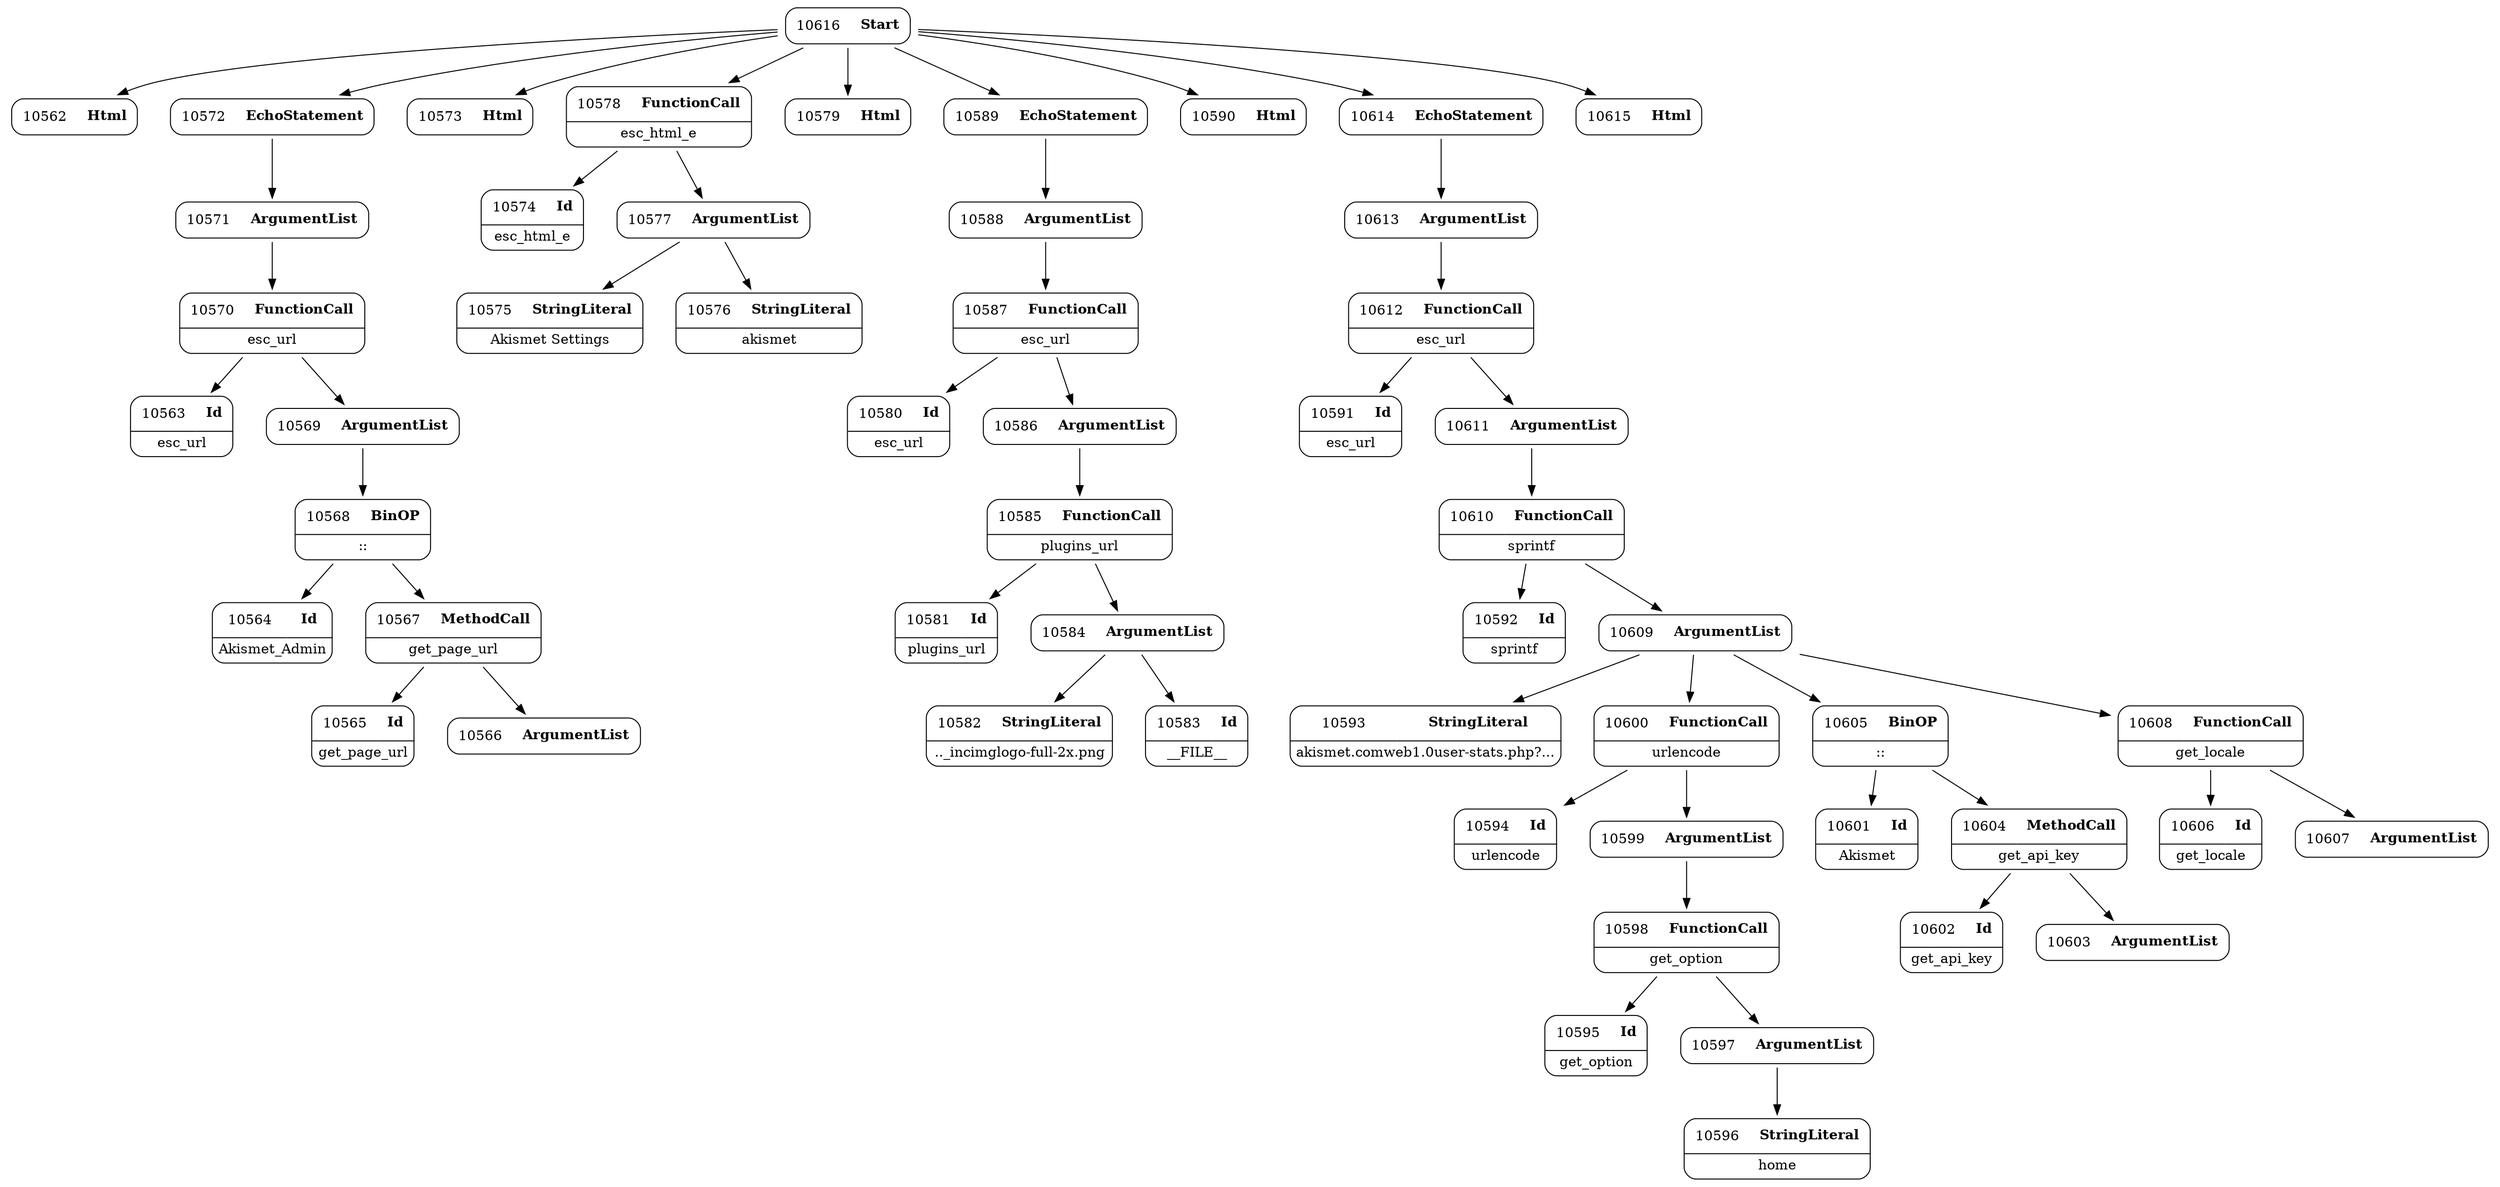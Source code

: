 digraph ast {
node [shape=none];
10562 [label=<<TABLE border='1' cellspacing='0' cellpadding='10' style='rounded' ><TR><TD border='0'>10562</TD><TD border='0'><B>Html</B></TD></TR></TABLE>>];
10563 [label=<<TABLE border='1' cellspacing='0' cellpadding='10' style='rounded' ><TR><TD border='0'>10563</TD><TD border='0'><B>Id</B></TD></TR><HR/><TR><TD border='0' cellpadding='5' colspan='2'>esc_url</TD></TR></TABLE>>];
10564 [label=<<TABLE border='1' cellspacing='0' cellpadding='10' style='rounded' ><TR><TD border='0'>10564</TD><TD border='0'><B>Id</B></TD></TR><HR/><TR><TD border='0' cellpadding='5' colspan='2'>Akismet_Admin</TD></TR></TABLE>>];
10565 [label=<<TABLE border='1' cellspacing='0' cellpadding='10' style='rounded' ><TR><TD border='0'>10565</TD><TD border='0'><B>Id</B></TD></TR><HR/><TR><TD border='0' cellpadding='5' colspan='2'>get_page_url</TD></TR></TABLE>>];
10566 [label=<<TABLE border='1' cellspacing='0' cellpadding='10' style='rounded' ><TR><TD border='0'>10566</TD><TD border='0'><B>ArgumentList</B></TD></TR></TABLE>>];
10567 [label=<<TABLE border='1' cellspacing='0' cellpadding='10' style='rounded' ><TR><TD border='0'>10567</TD><TD border='0'><B>MethodCall</B></TD></TR><HR/><TR><TD border='0' cellpadding='5' colspan='2'>get_page_url</TD></TR></TABLE>>];
10567 -> 10565 [weight=2];
10567 -> 10566 [weight=2];
10568 [label=<<TABLE border='1' cellspacing='0' cellpadding='10' style='rounded' ><TR><TD border='0'>10568</TD><TD border='0'><B>BinOP</B></TD></TR><HR/><TR><TD border='0' cellpadding='5' colspan='2'>::</TD></TR></TABLE>>];
10568 -> 10564 [weight=2];
10568 -> 10567 [weight=2];
10569 [label=<<TABLE border='1' cellspacing='0' cellpadding='10' style='rounded' ><TR><TD border='0'>10569</TD><TD border='0'><B>ArgumentList</B></TD></TR></TABLE>>];
10569 -> 10568 [weight=2];
10570 [label=<<TABLE border='1' cellspacing='0' cellpadding='10' style='rounded' ><TR><TD border='0'>10570</TD><TD border='0'><B>FunctionCall</B></TD></TR><HR/><TR><TD border='0' cellpadding='5' colspan='2'>esc_url</TD></TR></TABLE>>];
10570 -> 10563 [weight=2];
10570 -> 10569 [weight=2];
10571 [label=<<TABLE border='1' cellspacing='0' cellpadding='10' style='rounded' ><TR><TD border='0'>10571</TD><TD border='0'><B>ArgumentList</B></TD></TR></TABLE>>];
10571 -> 10570 [weight=2];
10572 [label=<<TABLE border='1' cellspacing='0' cellpadding='10' style='rounded' ><TR><TD border='0'>10572</TD><TD border='0'><B>EchoStatement</B></TD></TR></TABLE>>];
10572 -> 10571 [weight=2];
10573 [label=<<TABLE border='1' cellspacing='0' cellpadding='10' style='rounded' ><TR><TD border='0'>10573</TD><TD border='0'><B>Html</B></TD></TR></TABLE>>];
10574 [label=<<TABLE border='1' cellspacing='0' cellpadding='10' style='rounded' ><TR><TD border='0'>10574</TD><TD border='0'><B>Id</B></TD></TR><HR/><TR><TD border='0' cellpadding='5' colspan='2'>esc_html_e</TD></TR></TABLE>>];
10575 [label=<<TABLE border='1' cellspacing='0' cellpadding='10' style='rounded' ><TR><TD border='0'>10575</TD><TD border='0'><B>StringLiteral</B></TD></TR><HR/><TR><TD border='0' cellpadding='5' colspan='2'>Akismet Settings</TD></TR></TABLE>>];
10576 [label=<<TABLE border='1' cellspacing='0' cellpadding='10' style='rounded' ><TR><TD border='0'>10576</TD><TD border='0'><B>StringLiteral</B></TD></TR><HR/><TR><TD border='0' cellpadding='5' colspan='2'>akismet</TD></TR></TABLE>>];
10577 [label=<<TABLE border='1' cellspacing='0' cellpadding='10' style='rounded' ><TR><TD border='0'>10577</TD><TD border='0'><B>ArgumentList</B></TD></TR></TABLE>>];
10577 -> 10575 [weight=2];
10577 -> 10576 [weight=2];
10578 [label=<<TABLE border='1' cellspacing='0' cellpadding='10' style='rounded' ><TR><TD border='0'>10578</TD><TD border='0'><B>FunctionCall</B></TD></TR><HR/><TR><TD border='0' cellpadding='5' colspan='2'>esc_html_e</TD></TR></TABLE>>];
10578 -> 10574 [weight=2];
10578 -> 10577 [weight=2];
10579 [label=<<TABLE border='1' cellspacing='0' cellpadding='10' style='rounded' ><TR><TD border='0'>10579</TD><TD border='0'><B>Html</B></TD></TR></TABLE>>];
10580 [label=<<TABLE border='1' cellspacing='0' cellpadding='10' style='rounded' ><TR><TD border='0'>10580</TD><TD border='0'><B>Id</B></TD></TR><HR/><TR><TD border='0' cellpadding='5' colspan='2'>esc_url</TD></TR></TABLE>>];
10581 [label=<<TABLE border='1' cellspacing='0' cellpadding='10' style='rounded' ><TR><TD border='0'>10581</TD><TD border='0'><B>Id</B></TD></TR><HR/><TR><TD border='0' cellpadding='5' colspan='2'>plugins_url</TD></TR></TABLE>>];
10582 [label=<<TABLE border='1' cellspacing='0' cellpadding='10' style='rounded' ><TR><TD border='0'>10582</TD><TD border='0'><B>StringLiteral</B></TD></TR><HR/><TR><TD border='0' cellpadding='5' colspan='2'>.._incimglogo-full-2x.png</TD></TR></TABLE>>];
10583 [label=<<TABLE border='1' cellspacing='0' cellpadding='10' style='rounded' ><TR><TD border='0'>10583</TD><TD border='0'><B>Id</B></TD></TR><HR/><TR><TD border='0' cellpadding='5' colspan='2'>__FILE__</TD></TR></TABLE>>];
10584 [label=<<TABLE border='1' cellspacing='0' cellpadding='10' style='rounded' ><TR><TD border='0'>10584</TD><TD border='0'><B>ArgumentList</B></TD></TR></TABLE>>];
10584 -> 10582 [weight=2];
10584 -> 10583 [weight=2];
10585 [label=<<TABLE border='1' cellspacing='0' cellpadding='10' style='rounded' ><TR><TD border='0'>10585</TD><TD border='0'><B>FunctionCall</B></TD></TR><HR/><TR><TD border='0' cellpadding='5' colspan='2'>plugins_url</TD></TR></TABLE>>];
10585 -> 10581 [weight=2];
10585 -> 10584 [weight=2];
10586 [label=<<TABLE border='1' cellspacing='0' cellpadding='10' style='rounded' ><TR><TD border='0'>10586</TD><TD border='0'><B>ArgumentList</B></TD></TR></TABLE>>];
10586 -> 10585 [weight=2];
10587 [label=<<TABLE border='1' cellspacing='0' cellpadding='10' style='rounded' ><TR><TD border='0'>10587</TD><TD border='0'><B>FunctionCall</B></TD></TR><HR/><TR><TD border='0' cellpadding='5' colspan='2'>esc_url</TD></TR></TABLE>>];
10587 -> 10580 [weight=2];
10587 -> 10586 [weight=2];
10588 [label=<<TABLE border='1' cellspacing='0' cellpadding='10' style='rounded' ><TR><TD border='0'>10588</TD><TD border='0'><B>ArgumentList</B></TD></TR></TABLE>>];
10588 -> 10587 [weight=2];
10589 [label=<<TABLE border='1' cellspacing='0' cellpadding='10' style='rounded' ><TR><TD border='0'>10589</TD><TD border='0'><B>EchoStatement</B></TD></TR></TABLE>>];
10589 -> 10588 [weight=2];
10590 [label=<<TABLE border='1' cellspacing='0' cellpadding='10' style='rounded' ><TR><TD border='0'>10590</TD><TD border='0'><B>Html</B></TD></TR></TABLE>>];
10591 [label=<<TABLE border='1' cellspacing='0' cellpadding='10' style='rounded' ><TR><TD border='0'>10591</TD><TD border='0'><B>Id</B></TD></TR><HR/><TR><TD border='0' cellpadding='5' colspan='2'>esc_url</TD></TR></TABLE>>];
10592 [label=<<TABLE border='1' cellspacing='0' cellpadding='10' style='rounded' ><TR><TD border='0'>10592</TD><TD border='0'><B>Id</B></TD></TR><HR/><TR><TD border='0' cellpadding='5' colspan='2'>sprintf</TD></TR></TABLE>>];
10593 [label=<<TABLE border='1' cellspacing='0' cellpadding='10' style='rounded' ><TR><TD border='0'>10593</TD><TD border='0'><B>StringLiteral</B></TD></TR><HR/><TR><TD border='0' cellpadding='5' colspan='2'>akismet.comweb1.0user-stats.php?...</TD></TR></TABLE>>];
10594 [label=<<TABLE border='1' cellspacing='0' cellpadding='10' style='rounded' ><TR><TD border='0'>10594</TD><TD border='0'><B>Id</B></TD></TR><HR/><TR><TD border='0' cellpadding='5' colspan='2'>urlencode</TD></TR></TABLE>>];
10595 [label=<<TABLE border='1' cellspacing='0' cellpadding='10' style='rounded' ><TR><TD border='0'>10595</TD><TD border='0'><B>Id</B></TD></TR><HR/><TR><TD border='0' cellpadding='5' colspan='2'>get_option</TD></TR></TABLE>>];
10596 [label=<<TABLE border='1' cellspacing='0' cellpadding='10' style='rounded' ><TR><TD border='0'>10596</TD><TD border='0'><B>StringLiteral</B></TD></TR><HR/><TR><TD border='0' cellpadding='5' colspan='2'>home</TD></TR></TABLE>>];
10597 [label=<<TABLE border='1' cellspacing='0' cellpadding='10' style='rounded' ><TR><TD border='0'>10597</TD><TD border='0'><B>ArgumentList</B></TD></TR></TABLE>>];
10597 -> 10596 [weight=2];
10598 [label=<<TABLE border='1' cellspacing='0' cellpadding='10' style='rounded' ><TR><TD border='0'>10598</TD><TD border='0'><B>FunctionCall</B></TD></TR><HR/><TR><TD border='0' cellpadding='5' colspan='2'>get_option</TD></TR></TABLE>>];
10598 -> 10595 [weight=2];
10598 -> 10597 [weight=2];
10599 [label=<<TABLE border='1' cellspacing='0' cellpadding='10' style='rounded' ><TR><TD border='0'>10599</TD><TD border='0'><B>ArgumentList</B></TD></TR></TABLE>>];
10599 -> 10598 [weight=2];
10600 [label=<<TABLE border='1' cellspacing='0' cellpadding='10' style='rounded' ><TR><TD border='0'>10600</TD><TD border='0'><B>FunctionCall</B></TD></TR><HR/><TR><TD border='0' cellpadding='5' colspan='2'>urlencode</TD></TR></TABLE>>];
10600 -> 10594 [weight=2];
10600 -> 10599 [weight=2];
10601 [label=<<TABLE border='1' cellspacing='0' cellpadding='10' style='rounded' ><TR><TD border='0'>10601</TD><TD border='0'><B>Id</B></TD></TR><HR/><TR><TD border='0' cellpadding='5' colspan='2'>Akismet</TD></TR></TABLE>>];
10602 [label=<<TABLE border='1' cellspacing='0' cellpadding='10' style='rounded' ><TR><TD border='0'>10602</TD><TD border='0'><B>Id</B></TD></TR><HR/><TR><TD border='0' cellpadding='5' colspan='2'>get_api_key</TD></TR></TABLE>>];
10603 [label=<<TABLE border='1' cellspacing='0' cellpadding='10' style='rounded' ><TR><TD border='0'>10603</TD><TD border='0'><B>ArgumentList</B></TD></TR></TABLE>>];
10604 [label=<<TABLE border='1' cellspacing='0' cellpadding='10' style='rounded' ><TR><TD border='0'>10604</TD><TD border='0'><B>MethodCall</B></TD></TR><HR/><TR><TD border='0' cellpadding='5' colspan='2'>get_api_key</TD></TR></TABLE>>];
10604 -> 10602 [weight=2];
10604 -> 10603 [weight=2];
10605 [label=<<TABLE border='1' cellspacing='0' cellpadding='10' style='rounded' ><TR><TD border='0'>10605</TD><TD border='0'><B>BinOP</B></TD></TR><HR/><TR><TD border='0' cellpadding='5' colspan='2'>::</TD></TR></TABLE>>];
10605 -> 10601 [weight=2];
10605 -> 10604 [weight=2];
10606 [label=<<TABLE border='1' cellspacing='0' cellpadding='10' style='rounded' ><TR><TD border='0'>10606</TD><TD border='0'><B>Id</B></TD></TR><HR/><TR><TD border='0' cellpadding='5' colspan='2'>get_locale</TD></TR></TABLE>>];
10607 [label=<<TABLE border='1' cellspacing='0' cellpadding='10' style='rounded' ><TR><TD border='0'>10607</TD><TD border='0'><B>ArgumentList</B></TD></TR></TABLE>>];
10608 [label=<<TABLE border='1' cellspacing='0' cellpadding='10' style='rounded' ><TR><TD border='0'>10608</TD><TD border='0'><B>FunctionCall</B></TD></TR><HR/><TR><TD border='0' cellpadding='5' colspan='2'>get_locale</TD></TR></TABLE>>];
10608 -> 10606 [weight=2];
10608 -> 10607 [weight=2];
10609 [label=<<TABLE border='1' cellspacing='0' cellpadding='10' style='rounded' ><TR><TD border='0'>10609</TD><TD border='0'><B>ArgumentList</B></TD></TR></TABLE>>];
10609 -> 10593 [weight=2];
10609 -> 10600 [weight=2];
10609 -> 10605 [weight=2];
10609 -> 10608 [weight=2];
10610 [label=<<TABLE border='1' cellspacing='0' cellpadding='10' style='rounded' ><TR><TD border='0'>10610</TD><TD border='0'><B>FunctionCall</B></TD></TR><HR/><TR><TD border='0' cellpadding='5' colspan='2'>sprintf</TD></TR></TABLE>>];
10610 -> 10592 [weight=2];
10610 -> 10609 [weight=2];
10611 [label=<<TABLE border='1' cellspacing='0' cellpadding='10' style='rounded' ><TR><TD border='0'>10611</TD><TD border='0'><B>ArgumentList</B></TD></TR></TABLE>>];
10611 -> 10610 [weight=2];
10612 [label=<<TABLE border='1' cellspacing='0' cellpadding='10' style='rounded' ><TR><TD border='0'>10612</TD><TD border='0'><B>FunctionCall</B></TD></TR><HR/><TR><TD border='0' cellpadding='5' colspan='2'>esc_url</TD></TR></TABLE>>];
10612 -> 10591 [weight=2];
10612 -> 10611 [weight=2];
10613 [label=<<TABLE border='1' cellspacing='0' cellpadding='10' style='rounded' ><TR><TD border='0'>10613</TD><TD border='0'><B>ArgumentList</B></TD></TR></TABLE>>];
10613 -> 10612 [weight=2];
10614 [label=<<TABLE border='1' cellspacing='0' cellpadding='10' style='rounded' ><TR><TD border='0'>10614</TD><TD border='0'><B>EchoStatement</B></TD></TR></TABLE>>];
10614 -> 10613 [weight=2];
10615 [label=<<TABLE border='1' cellspacing='0' cellpadding='10' style='rounded' ><TR><TD border='0'>10615</TD><TD border='0'><B>Html</B></TD></TR></TABLE>>];
10616 [label=<<TABLE border='1' cellspacing='0' cellpadding='10' style='rounded' ><TR><TD border='0'>10616</TD><TD border='0'><B>Start</B></TD></TR></TABLE>>];
10616 -> 10562 [weight=2];
10616 -> 10572 [weight=2];
10616 -> 10573 [weight=2];
10616 -> 10578 [weight=2];
10616 -> 10579 [weight=2];
10616 -> 10589 [weight=2];
10616 -> 10590 [weight=2];
10616 -> 10614 [weight=2];
10616 -> 10615 [weight=2];
}
